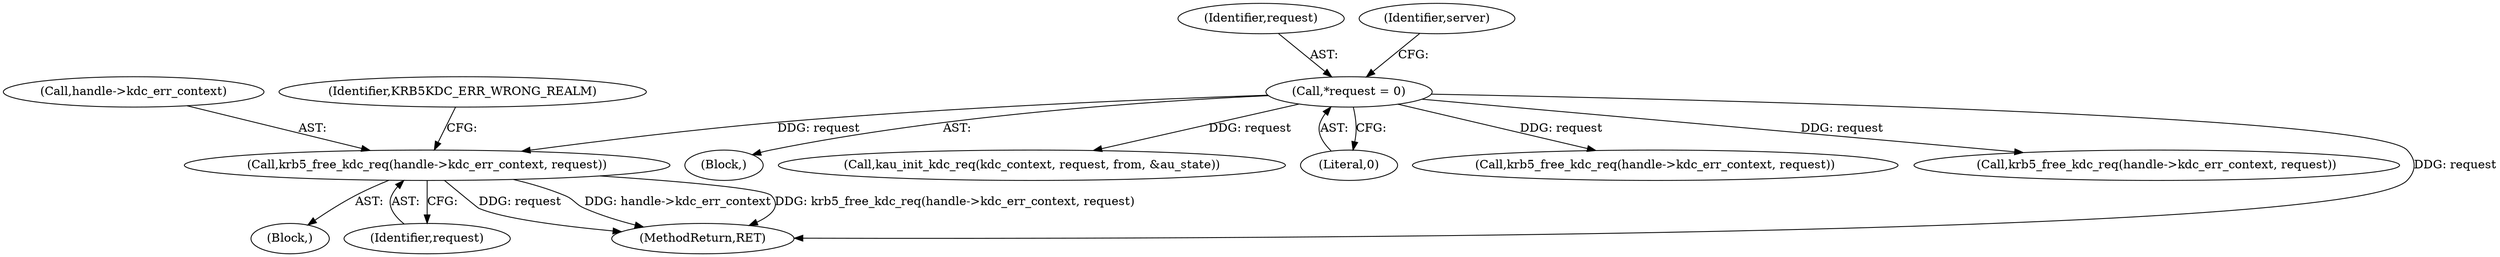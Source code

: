 digraph "0_krb5_ffb35baac6981f9e8914f8f3bffd37f284b85970_0@API" {
"1000381" [label="(Call,krb5_free_kdc_req(handle->kdc_err_context, request))"];
"1000181" [label="(Call,*request = 0)"];
"1000399" [label="(Call,krb5_free_kdc_req(handle->kdc_err_context, request))"];
"1000385" [label="(Identifier,request)"];
"1000380" [label="(Block,)"];
"1000381" [label="(Call,krb5_free_kdc_req(handle->kdc_err_context, request))"];
"1002497" [label="(MethodReturn,RET)"];
"1000382" [label="(Call,handle->kdc_err_context)"];
"1000182" [label="(Identifier,request)"];
"1000387" [label="(Identifier,KRB5KDC_ERR_WRONG_REALM)"];
"1000181" [label="(Call,*request = 0)"];
"1000171" [label="(Block,)"];
"1000186" [label="(Identifier,server)"];
"1000408" [label="(Call,kau_init_kdc_req(kdc_context, request, from, &au_state))"];
"1000183" [label="(Literal,0)"];
"1000362" [label="(Call,krb5_free_kdc_req(handle->kdc_err_context, request))"];
"1000381" -> "1000380"  [label="AST: "];
"1000381" -> "1000385"  [label="CFG: "];
"1000382" -> "1000381"  [label="AST: "];
"1000385" -> "1000381"  [label="AST: "];
"1000387" -> "1000381"  [label="CFG: "];
"1000381" -> "1002497"  [label="DDG: handle->kdc_err_context"];
"1000381" -> "1002497"  [label="DDG: krb5_free_kdc_req(handle->kdc_err_context, request)"];
"1000381" -> "1002497"  [label="DDG: request"];
"1000181" -> "1000381"  [label="DDG: request"];
"1000181" -> "1000171"  [label="AST: "];
"1000181" -> "1000183"  [label="CFG: "];
"1000182" -> "1000181"  [label="AST: "];
"1000183" -> "1000181"  [label="AST: "];
"1000186" -> "1000181"  [label="CFG: "];
"1000181" -> "1002497"  [label="DDG: request"];
"1000181" -> "1000362"  [label="DDG: request"];
"1000181" -> "1000399"  [label="DDG: request"];
"1000181" -> "1000408"  [label="DDG: request"];
}
